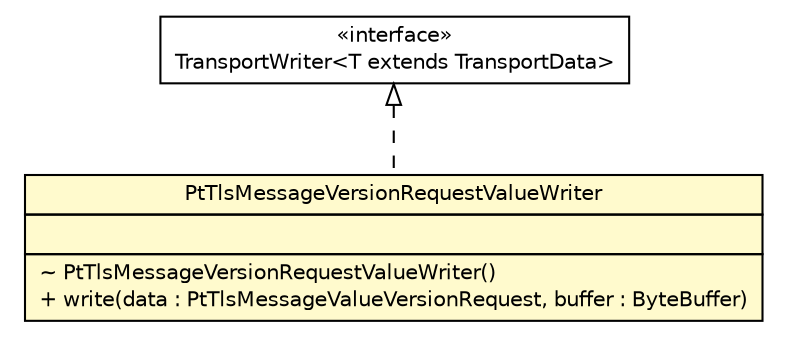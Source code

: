#!/usr/local/bin/dot
#
# Class diagram 
# Generated by UMLGraph version R5_6 (http://www.umlgraph.org/)
#

digraph G {
	edge [fontname="Helvetica",fontsize=10,labelfontname="Helvetica",labelfontsize=10];
	node [fontname="Helvetica",fontsize=10,shape=plaintext];
	nodesep=0.25;
	ranksep=0.5;
	// de.hsbremen.tc.tnc.message.t.serialize.bytebuffer.TransportWriter<T extends de.hsbremen.tc.tnc.message.t.TransportData>
	c154044 [label=<<table title="de.hsbremen.tc.tnc.message.t.serialize.bytebuffer.TransportWriter" border="0" cellborder="1" cellspacing="0" cellpadding="2" port="p" href="../../../../../../../de/hsbremen/tc/tnc/message/t/serialize/bytebuffer/TransportWriter.html">
		<tr><td><table border="0" cellspacing="0" cellpadding="1">
<tr><td align="center" balign="center"> &#171;interface&#187; </td></tr>
<tr><td align="center" balign="center"> TransportWriter&lt;T extends TransportData&gt; </td></tr>
		</table></td></tr>
		</table>>, URL="../../../../../../../de/hsbremen/tc/tnc/message/t/serialize/bytebuffer/TransportWriter.html", fontname="Helvetica", fontcolor="black", fontsize=10.0];
	// org.ietf.nea.pt.serialize.writer.bytebuffer.PtTlsMessageVersionRequestValueWriter
	c154100 [label=<<table title="org.ietf.nea.pt.serialize.writer.bytebuffer.PtTlsMessageVersionRequestValueWriter" border="0" cellborder="1" cellspacing="0" cellpadding="2" port="p" bgcolor="lemonChiffon" href="./PtTlsMessageVersionRequestValueWriter.html">
		<tr><td><table border="0" cellspacing="0" cellpadding="1">
<tr><td align="center" balign="center"> PtTlsMessageVersionRequestValueWriter </td></tr>
		</table></td></tr>
		<tr><td><table border="0" cellspacing="0" cellpadding="1">
<tr><td align="left" balign="left">  </td></tr>
		</table></td></tr>
		<tr><td><table border="0" cellspacing="0" cellpadding="1">
<tr><td align="left" balign="left"> ~ PtTlsMessageVersionRequestValueWriter() </td></tr>
<tr><td align="left" balign="left"> + write(data : PtTlsMessageValueVersionRequest, buffer : ByteBuffer) </td></tr>
		</table></td></tr>
		</table>>, URL="./PtTlsMessageVersionRequestValueWriter.html", fontname="Helvetica", fontcolor="black", fontsize=10.0];
	//org.ietf.nea.pt.serialize.writer.bytebuffer.PtTlsMessageVersionRequestValueWriter implements de.hsbremen.tc.tnc.message.t.serialize.bytebuffer.TransportWriter<T extends de.hsbremen.tc.tnc.message.t.TransportData>
	c154044:p -> c154100:p [dir=back,arrowtail=empty,style=dashed];
}

